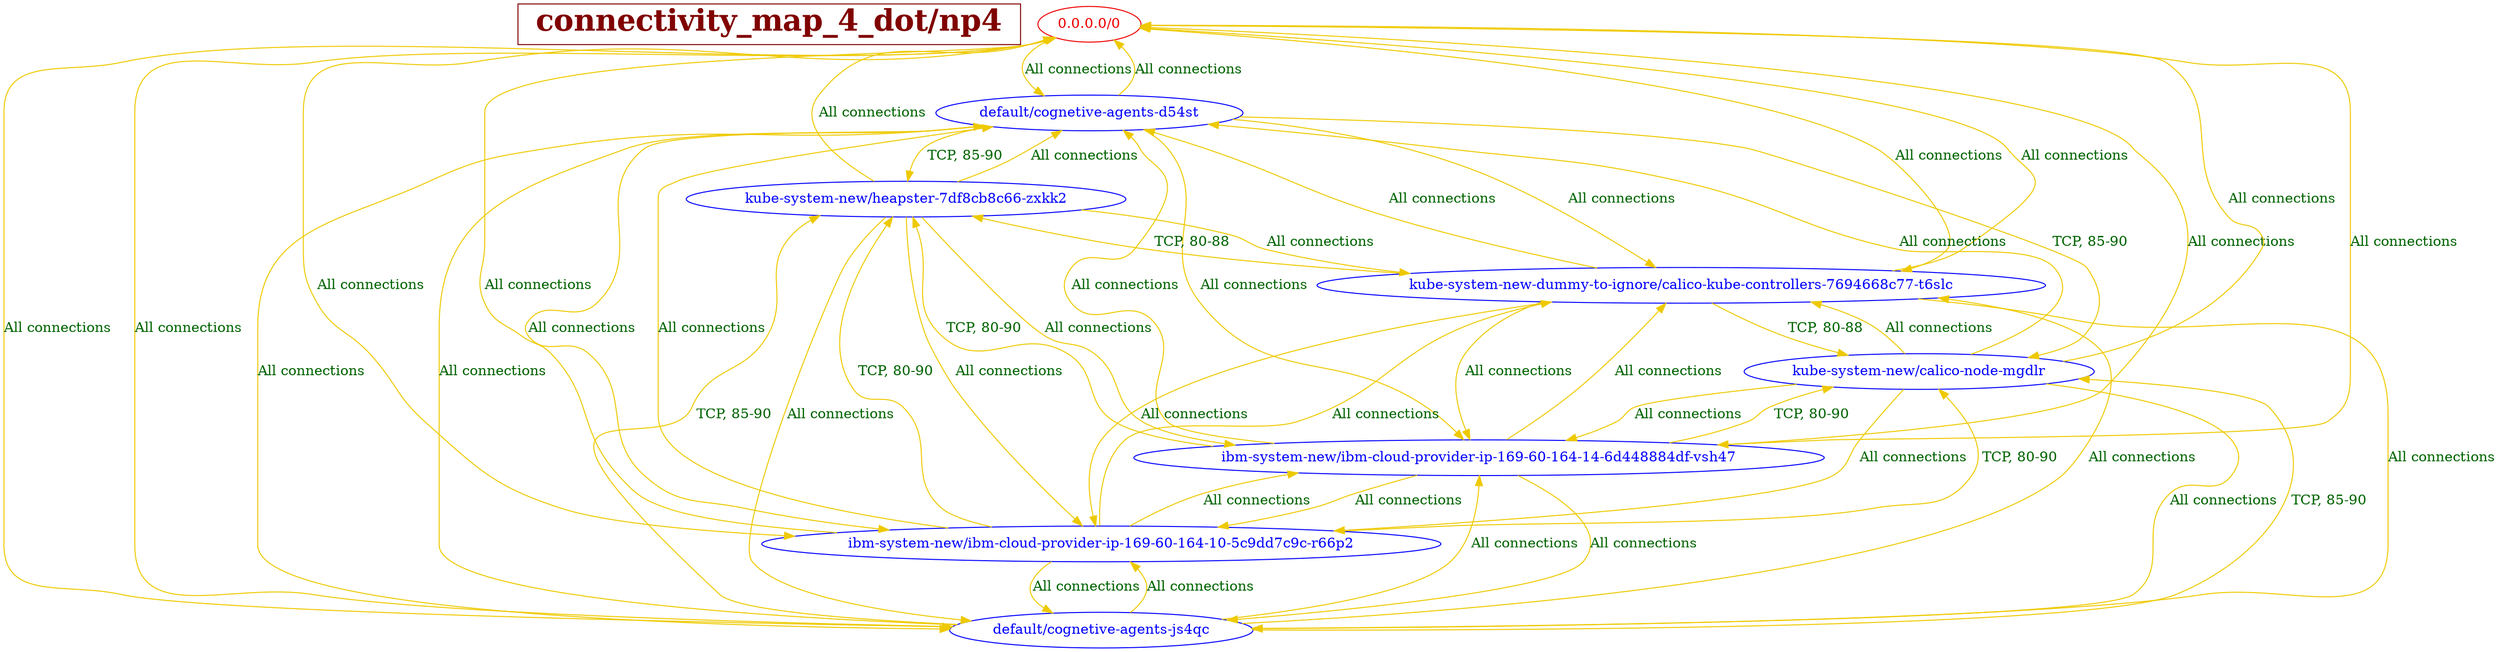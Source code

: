 // The Connectivity Graph of np4
digraph np4 {
	HEADER [shape="box" label=< <B>connectivity_map_4_dot/np4</B> > fontsize=30 color=webmaroon fontcolor=webmaroon];
	"0.0.0.0/0" [label="0.0.0.0/0" color="red2" fontcolor="red2"]
	"default/cognetive-agents-d54st" [label="default/cognetive-agents-d54st" color="blue" fontcolor="blue"]
	"default/cognetive-agents-js4qc" [label="default/cognetive-agents-js4qc" color="blue" fontcolor="blue"]
	"ibm-system-new/ibm-cloud-provider-ip-169-60-164-10-5c9dd7c9c-r66p2" [label="ibm-system-new/ibm-cloud-provider-ip-169-60-164-10-5c9dd7c9c-r66p2" color="blue" fontcolor="blue"]
	"ibm-system-new/ibm-cloud-provider-ip-169-60-164-14-6d448884df-vsh47" [label="ibm-system-new/ibm-cloud-provider-ip-169-60-164-14-6d448884df-vsh47" color="blue" fontcolor="blue"]
	"kube-system-new-dummy-to-ignore/calico-kube-controllers-7694668c77-t6slc" [label="kube-system-new-dummy-to-ignore/calico-kube-controllers-7694668c77-t6slc" color="blue" fontcolor="blue"]
	"kube-system-new/calico-node-mgdlr" [label="kube-system-new/calico-node-mgdlr" color="blue" fontcolor="blue"]
	"kube-system-new/heapster-7df8cb8c66-zxkk2" [label="kube-system-new/heapster-7df8cb8c66-zxkk2" color="blue" fontcolor="blue"]
	"0.0.0.0/0" -> "default/cognetive-agents-d54st" [label="All connections" color="gold2" fontcolor="darkgreen"]
	"0.0.0.0/0" -> "default/cognetive-agents-js4qc" [label="All connections" color="gold2" fontcolor="darkgreen"]
	"0.0.0.0/0" -> "ibm-system-new/ibm-cloud-provider-ip-169-60-164-10-5c9dd7c9c-r66p2" [label="All connections" color="gold2" fontcolor="darkgreen"]
	"0.0.0.0/0" -> "ibm-system-new/ibm-cloud-provider-ip-169-60-164-14-6d448884df-vsh47" [label="All connections" color="gold2" fontcolor="darkgreen"]
	"0.0.0.0/0" -> "kube-system-new-dummy-to-ignore/calico-kube-controllers-7694668c77-t6slc" [label="All connections" color="gold2" fontcolor="darkgreen"]
	"default/cognetive-agents-d54st" -> "0.0.0.0/0" [label="All connections" color="gold2" fontcolor="darkgreen"]
	"default/cognetive-agents-d54st" -> "default/cognetive-agents-js4qc" [label="All connections" color="gold2" fontcolor="darkgreen"]
	"default/cognetive-agents-d54st" -> "ibm-system-new/ibm-cloud-provider-ip-169-60-164-10-5c9dd7c9c-r66p2" [label="All connections" color="gold2" fontcolor="darkgreen"]
	"default/cognetive-agents-d54st" -> "ibm-system-new/ibm-cloud-provider-ip-169-60-164-14-6d448884df-vsh47" [label="All connections" color="gold2" fontcolor="darkgreen"]
	"default/cognetive-agents-d54st" -> "kube-system-new-dummy-to-ignore/calico-kube-controllers-7694668c77-t6slc" [label="All connections" color="gold2" fontcolor="darkgreen"]
	"default/cognetive-agents-d54st" -> "kube-system-new/calico-node-mgdlr" [label=" TCP, 85-90" color="gold2" fontcolor="darkgreen"]
	"default/cognetive-agents-d54st" -> "kube-system-new/heapster-7df8cb8c66-zxkk2" [label=" TCP, 85-90" color="gold2" fontcolor="darkgreen"]
	"default/cognetive-agents-js4qc" -> "0.0.0.0/0" [label="All connections" color="gold2" fontcolor="darkgreen"]
	"default/cognetive-agents-js4qc" -> "default/cognetive-agents-d54st" [label="All connections" color="gold2" fontcolor="darkgreen"]
	"default/cognetive-agents-js4qc" -> "ibm-system-new/ibm-cloud-provider-ip-169-60-164-10-5c9dd7c9c-r66p2" [label="All connections" color="gold2" fontcolor="darkgreen"]
	"default/cognetive-agents-js4qc" -> "ibm-system-new/ibm-cloud-provider-ip-169-60-164-14-6d448884df-vsh47" [label="All connections" color="gold2" fontcolor="darkgreen"]
	"default/cognetive-agents-js4qc" -> "kube-system-new-dummy-to-ignore/calico-kube-controllers-7694668c77-t6slc" [label="All connections" color="gold2" fontcolor="darkgreen"]
	"default/cognetive-agents-js4qc" -> "kube-system-new/calico-node-mgdlr" [label=" TCP, 85-90" color="gold2" fontcolor="darkgreen"]
	"default/cognetive-agents-js4qc" -> "kube-system-new/heapster-7df8cb8c66-zxkk2" [label=" TCP, 85-90" color="gold2" fontcolor="darkgreen"]
	"ibm-system-new/ibm-cloud-provider-ip-169-60-164-10-5c9dd7c9c-r66p2" -> "0.0.0.0/0" [label="All connections" color="gold2" fontcolor="darkgreen"]
	"ibm-system-new/ibm-cloud-provider-ip-169-60-164-10-5c9dd7c9c-r66p2" -> "default/cognetive-agents-d54st" [label="All connections" color="gold2" fontcolor="darkgreen"]
	"ibm-system-new/ibm-cloud-provider-ip-169-60-164-10-5c9dd7c9c-r66p2" -> "default/cognetive-agents-js4qc" [label="All connections" color="gold2" fontcolor="darkgreen"]
	"ibm-system-new/ibm-cloud-provider-ip-169-60-164-10-5c9dd7c9c-r66p2" -> "ibm-system-new/ibm-cloud-provider-ip-169-60-164-14-6d448884df-vsh47" [label="All connections" color="gold2" fontcolor="darkgreen"]
	"ibm-system-new/ibm-cloud-provider-ip-169-60-164-10-5c9dd7c9c-r66p2" -> "kube-system-new-dummy-to-ignore/calico-kube-controllers-7694668c77-t6slc" [label="All connections" color="gold2" fontcolor="darkgreen"]
	"ibm-system-new/ibm-cloud-provider-ip-169-60-164-10-5c9dd7c9c-r66p2" -> "kube-system-new/calico-node-mgdlr" [label=" TCP, 80-90" color="gold2" fontcolor="darkgreen"]
	"ibm-system-new/ibm-cloud-provider-ip-169-60-164-10-5c9dd7c9c-r66p2" -> "kube-system-new/heapster-7df8cb8c66-zxkk2" [label=" TCP, 80-90" color="gold2" fontcolor="darkgreen"]
	"ibm-system-new/ibm-cloud-provider-ip-169-60-164-14-6d448884df-vsh47" -> "0.0.0.0/0" [label="All connections" color="gold2" fontcolor="darkgreen"]
	"ibm-system-new/ibm-cloud-provider-ip-169-60-164-14-6d448884df-vsh47" -> "default/cognetive-agents-d54st" [label="All connections" color="gold2" fontcolor="darkgreen"]
	"ibm-system-new/ibm-cloud-provider-ip-169-60-164-14-6d448884df-vsh47" -> "default/cognetive-agents-js4qc" [label="All connections" color="gold2" fontcolor="darkgreen"]
	"ibm-system-new/ibm-cloud-provider-ip-169-60-164-14-6d448884df-vsh47" -> "ibm-system-new/ibm-cloud-provider-ip-169-60-164-10-5c9dd7c9c-r66p2" [label="All connections" color="gold2" fontcolor="darkgreen"]
	"ibm-system-new/ibm-cloud-provider-ip-169-60-164-14-6d448884df-vsh47" -> "kube-system-new-dummy-to-ignore/calico-kube-controllers-7694668c77-t6slc" [label="All connections" color="gold2" fontcolor="darkgreen"]
	"ibm-system-new/ibm-cloud-provider-ip-169-60-164-14-6d448884df-vsh47" -> "kube-system-new/calico-node-mgdlr" [label=" TCP, 80-90" color="gold2" fontcolor="darkgreen"]
	"ibm-system-new/ibm-cloud-provider-ip-169-60-164-14-6d448884df-vsh47" -> "kube-system-new/heapster-7df8cb8c66-zxkk2" [label=" TCP, 80-90" color="gold2" fontcolor="darkgreen"]
	"kube-system-new-dummy-to-ignore/calico-kube-controllers-7694668c77-t6slc" -> "0.0.0.0/0" [label="All connections" color="gold2" fontcolor="darkgreen"]
	"kube-system-new-dummy-to-ignore/calico-kube-controllers-7694668c77-t6slc" -> "default/cognetive-agents-d54st" [label="All connections" color="gold2" fontcolor="darkgreen"]
	"kube-system-new-dummy-to-ignore/calico-kube-controllers-7694668c77-t6slc" -> "default/cognetive-agents-js4qc" [label="All connections" color="gold2" fontcolor="darkgreen"]
	"kube-system-new-dummy-to-ignore/calico-kube-controllers-7694668c77-t6slc" -> "ibm-system-new/ibm-cloud-provider-ip-169-60-164-10-5c9dd7c9c-r66p2" [label="All connections" color="gold2" fontcolor="darkgreen"]
	"kube-system-new-dummy-to-ignore/calico-kube-controllers-7694668c77-t6slc" -> "ibm-system-new/ibm-cloud-provider-ip-169-60-164-14-6d448884df-vsh47" [label="All connections" color="gold2" fontcolor="darkgreen"]
	"kube-system-new-dummy-to-ignore/calico-kube-controllers-7694668c77-t6slc" -> "kube-system-new/calico-node-mgdlr" [label=" TCP, 80-88" color="gold2" fontcolor="darkgreen"]
	"kube-system-new-dummy-to-ignore/calico-kube-controllers-7694668c77-t6slc" -> "kube-system-new/heapster-7df8cb8c66-zxkk2" [label=" TCP, 80-88" color="gold2" fontcolor="darkgreen"]
	"kube-system-new/calico-node-mgdlr" -> "0.0.0.0/0" [label="All connections" color="gold2" fontcolor="darkgreen"]
	"kube-system-new/calico-node-mgdlr" -> "default/cognetive-agents-d54st" [label="All connections" color="gold2" fontcolor="darkgreen"]
	"kube-system-new/calico-node-mgdlr" -> "default/cognetive-agents-js4qc" [label="All connections" color="gold2" fontcolor="darkgreen"]
	"kube-system-new/calico-node-mgdlr" -> "ibm-system-new/ibm-cloud-provider-ip-169-60-164-10-5c9dd7c9c-r66p2" [label="All connections" color="gold2" fontcolor="darkgreen"]
	"kube-system-new/calico-node-mgdlr" -> "ibm-system-new/ibm-cloud-provider-ip-169-60-164-14-6d448884df-vsh47" [label="All connections" color="gold2" fontcolor="darkgreen"]
	"kube-system-new/calico-node-mgdlr" -> "kube-system-new-dummy-to-ignore/calico-kube-controllers-7694668c77-t6slc" [label="All connections" color="gold2" fontcolor="darkgreen"]
	"kube-system-new/heapster-7df8cb8c66-zxkk2" -> "0.0.0.0/0" [label="All connections" color="gold2" fontcolor="darkgreen"]
	"kube-system-new/heapster-7df8cb8c66-zxkk2" -> "default/cognetive-agents-d54st" [label="All connections" color="gold2" fontcolor="darkgreen"]
	"kube-system-new/heapster-7df8cb8c66-zxkk2" -> "default/cognetive-agents-js4qc" [label="All connections" color="gold2" fontcolor="darkgreen"]
	"kube-system-new/heapster-7df8cb8c66-zxkk2" -> "ibm-system-new/ibm-cloud-provider-ip-169-60-164-10-5c9dd7c9c-r66p2" [label="All connections" color="gold2" fontcolor="darkgreen"]
	"kube-system-new/heapster-7df8cb8c66-zxkk2" -> "ibm-system-new/ibm-cloud-provider-ip-169-60-164-14-6d448884df-vsh47" [label="All connections" color="gold2" fontcolor="darkgreen"]
	"kube-system-new/heapster-7df8cb8c66-zxkk2" -> "kube-system-new-dummy-to-ignore/calico-kube-controllers-7694668c77-t6slc" [label="All connections" color="gold2" fontcolor="darkgreen"]
}


// The Connectivity Graph of np3
digraph np3 {
	HEADER [shape="box" label=< <B>connectivity_map_4_dot/np3</B> > fontsize=30 color=webmaroon fontcolor=webmaroon];
	"0.0.0.0/0" [label="0.0.0.0/0" color="red2" fontcolor="red2"]
	"default/cognetive-agents-d54st" [label="default/cognetive-agents-d54st" color="blue" fontcolor="blue"]
	"default/cognetive-agents-js4qc" [label="default/cognetive-agents-js4qc" color="blue" fontcolor="blue"]
	"ibm-system-new/ibm-cloud-provider-ip-169-60-164-10-5c9dd7c9c-r66p2" [label="ibm-system-new/ibm-cloud-provider-ip-169-60-164-10-5c9dd7c9c-r66p2" color="blue" fontcolor="blue"]
	"ibm-system-new/ibm-cloud-provider-ip-169-60-164-14-6d448884df-vsh47" [label="ibm-system-new/ibm-cloud-provider-ip-169-60-164-14-6d448884df-vsh47" color="blue" fontcolor="blue"]
	"kube-system-new-dummy-to-ignore/calico-kube-controllers-7694668c77-t6slc" [label="kube-system-new-dummy-to-ignore/calico-kube-controllers-7694668c77-t6slc" color="blue" fontcolor="blue"]
	"kube-system-new/calico-node-mgdlr" [label="kube-system-new/calico-node-mgdlr" color="blue" fontcolor="blue"]
	"kube-system-new/heapster-7df8cb8c66-zxkk2" [label="kube-system-new/heapster-7df8cb8c66-zxkk2" color="blue" fontcolor="blue"]
	"0.0.0.0/0" -> "default/cognetive-agents-d54st" [label="All connections" color="gold2" fontcolor="darkgreen"]
	"0.0.0.0/0" -> "default/cognetive-agents-js4qc" [label="All connections" color="gold2" fontcolor="darkgreen"]
	"0.0.0.0/0" -> "ibm-system-new/ibm-cloud-provider-ip-169-60-164-10-5c9dd7c9c-r66p2" [label="All connections" color="gold2" fontcolor="darkgreen"]
	"0.0.0.0/0" -> "ibm-system-new/ibm-cloud-provider-ip-169-60-164-14-6d448884df-vsh47" [label="All connections" color="gold2" fontcolor="darkgreen"]
	"0.0.0.0/0" -> "kube-system-new-dummy-to-ignore/calico-kube-controllers-7694668c77-t6slc" [label="All connections" color="gold2" fontcolor="darkgreen"]
	"default/cognetive-agents-d54st" -> "0.0.0.0/0" [label="All connections" color="gold2" fontcolor="darkgreen"]
	"default/cognetive-agents-d54st" -> "default/cognetive-agents-js4qc" [label="All connections" color="gold2" fontcolor="darkgreen"]
	"default/cognetive-agents-d54st" -> "ibm-system-new/ibm-cloud-provider-ip-169-60-164-10-5c9dd7c9c-r66p2" [label="All connections" color="gold2" fontcolor="darkgreen"]
	"default/cognetive-agents-d54st" -> "ibm-system-new/ibm-cloud-provider-ip-169-60-164-14-6d448884df-vsh47" [label="All connections" color="gold2" fontcolor="darkgreen"]
	"default/cognetive-agents-d54st" -> "kube-system-new-dummy-to-ignore/calico-kube-controllers-7694668c77-t6slc" [label="All connections" color="gold2" fontcolor="darkgreen"]
	"default/cognetive-agents-d54st" -> "kube-system-new/calico-node-mgdlr" [label=" TCP, 85-90" color="gold2" fontcolor="darkgreen"]
	"default/cognetive-agents-d54st" -> "kube-system-new/heapster-7df8cb8c66-zxkk2" [label=" TCP, 85-90" color="gold2" fontcolor="darkgreen"]
	"default/cognetive-agents-js4qc" -> "0.0.0.0/0" [label="All connections" color="gold2" fontcolor="darkgreen"]
	"default/cognetive-agents-js4qc" -> "default/cognetive-agents-d54st" [label="All connections" color="gold2" fontcolor="darkgreen"]
	"default/cognetive-agents-js4qc" -> "ibm-system-new/ibm-cloud-provider-ip-169-60-164-10-5c9dd7c9c-r66p2" [label="All connections" color="gold2" fontcolor="darkgreen"]
	"default/cognetive-agents-js4qc" -> "ibm-system-new/ibm-cloud-provider-ip-169-60-164-14-6d448884df-vsh47" [label="All connections" color="gold2" fontcolor="darkgreen"]
	"default/cognetive-agents-js4qc" -> "kube-system-new-dummy-to-ignore/calico-kube-controllers-7694668c77-t6slc" [label="All connections" color="gold2" fontcolor="darkgreen"]
	"default/cognetive-agents-js4qc" -> "kube-system-new/calico-node-mgdlr" [label=" TCP, 85-90" color="gold2" fontcolor="darkgreen"]
	"default/cognetive-agents-js4qc" -> "kube-system-new/heapster-7df8cb8c66-zxkk2" [label=" TCP, 85-90" color="gold2" fontcolor="darkgreen"]
	"ibm-system-new/ibm-cloud-provider-ip-169-60-164-10-5c9dd7c9c-r66p2" -> "0.0.0.0/0" [label="All connections" color="gold2" fontcolor="darkgreen"]
	"ibm-system-new/ibm-cloud-provider-ip-169-60-164-10-5c9dd7c9c-r66p2" -> "default/cognetive-agents-d54st" [label="All connections" color="gold2" fontcolor="darkgreen"]
	"ibm-system-new/ibm-cloud-provider-ip-169-60-164-10-5c9dd7c9c-r66p2" -> "default/cognetive-agents-js4qc" [label="All connections" color="gold2" fontcolor="darkgreen"]
	"ibm-system-new/ibm-cloud-provider-ip-169-60-164-10-5c9dd7c9c-r66p2" -> "ibm-system-new/ibm-cloud-provider-ip-169-60-164-14-6d448884df-vsh47" [label="All connections" color="gold2" fontcolor="darkgreen"]
	"ibm-system-new/ibm-cloud-provider-ip-169-60-164-10-5c9dd7c9c-r66p2" -> "kube-system-new-dummy-to-ignore/calico-kube-controllers-7694668c77-t6slc" [label="All connections" color="gold2" fontcolor="darkgreen"]
	"ibm-system-new/ibm-cloud-provider-ip-169-60-164-14-6d448884df-vsh47" -> "0.0.0.0/0" [label="All connections" color="gold2" fontcolor="darkgreen"]
	"ibm-system-new/ibm-cloud-provider-ip-169-60-164-14-6d448884df-vsh47" -> "default/cognetive-agents-d54st" [label="All connections" color="gold2" fontcolor="darkgreen"]
	"ibm-system-new/ibm-cloud-provider-ip-169-60-164-14-6d448884df-vsh47" -> "default/cognetive-agents-js4qc" [label="All connections" color="gold2" fontcolor="darkgreen"]
	"ibm-system-new/ibm-cloud-provider-ip-169-60-164-14-6d448884df-vsh47" -> "ibm-system-new/ibm-cloud-provider-ip-169-60-164-10-5c9dd7c9c-r66p2" [label="All connections" color="gold2" fontcolor="darkgreen"]
	"ibm-system-new/ibm-cloud-provider-ip-169-60-164-14-6d448884df-vsh47" -> "kube-system-new-dummy-to-ignore/calico-kube-controllers-7694668c77-t6slc" [label="All connections" color="gold2" fontcolor="darkgreen"]
	"kube-system-new-dummy-to-ignore/calico-kube-controllers-7694668c77-t6slc" -> "0.0.0.0/0" [label="All connections" color="gold2" fontcolor="darkgreen"]
	"kube-system-new-dummy-to-ignore/calico-kube-controllers-7694668c77-t6slc" -> "default/cognetive-agents-d54st" [label="All connections" color="gold2" fontcolor="darkgreen"]
	"kube-system-new-dummy-to-ignore/calico-kube-controllers-7694668c77-t6slc" -> "default/cognetive-agents-js4qc" [label="All connections" color="gold2" fontcolor="darkgreen"]
	"kube-system-new-dummy-to-ignore/calico-kube-controllers-7694668c77-t6slc" -> "ibm-system-new/ibm-cloud-provider-ip-169-60-164-10-5c9dd7c9c-r66p2" [label="All connections" color="gold2" fontcolor="darkgreen"]
	"kube-system-new-dummy-to-ignore/calico-kube-controllers-7694668c77-t6slc" -> "ibm-system-new/ibm-cloud-provider-ip-169-60-164-14-6d448884df-vsh47" [label="All connections" color="gold2" fontcolor="darkgreen"]
	"kube-system-new/calico-node-mgdlr" -> "0.0.0.0/0" [label="All connections" color="gold2" fontcolor="darkgreen"]
	"kube-system-new/calico-node-mgdlr" -> "default/cognetive-agents-d54st" [label="All connections" color="gold2" fontcolor="darkgreen"]
	"kube-system-new/calico-node-mgdlr" -> "default/cognetive-agents-js4qc" [label="All connections" color="gold2" fontcolor="darkgreen"]
	"kube-system-new/calico-node-mgdlr" -> "ibm-system-new/ibm-cloud-provider-ip-169-60-164-10-5c9dd7c9c-r66p2" [label="All connections" color="gold2" fontcolor="darkgreen"]
	"kube-system-new/calico-node-mgdlr" -> "ibm-system-new/ibm-cloud-provider-ip-169-60-164-14-6d448884df-vsh47" [label="All connections" color="gold2" fontcolor="darkgreen"]
	"kube-system-new/calico-node-mgdlr" -> "kube-system-new-dummy-to-ignore/calico-kube-controllers-7694668c77-t6slc" [label="All connections" color="gold2" fontcolor="darkgreen"]
	"kube-system-new/heapster-7df8cb8c66-zxkk2" -> "0.0.0.0/0" [label="All connections" color="gold2" fontcolor="darkgreen"]
	"kube-system-new/heapster-7df8cb8c66-zxkk2" -> "default/cognetive-agents-d54st" [label="All connections" color="gold2" fontcolor="darkgreen"]
	"kube-system-new/heapster-7df8cb8c66-zxkk2" -> "default/cognetive-agents-js4qc" [label="All connections" color="gold2" fontcolor="darkgreen"]
	"kube-system-new/heapster-7df8cb8c66-zxkk2" -> "ibm-system-new/ibm-cloud-provider-ip-169-60-164-10-5c9dd7c9c-r66p2" [label="All connections" color="gold2" fontcolor="darkgreen"]
	"kube-system-new/heapster-7df8cb8c66-zxkk2" -> "ibm-system-new/ibm-cloud-provider-ip-169-60-164-14-6d448884df-vsh47" [label="All connections" color="gold2" fontcolor="darkgreen"]
	"kube-system-new/heapster-7df8cb8c66-zxkk2" -> "kube-system-new-dummy-to-ignore/calico-kube-controllers-7694668c77-t6slc" [label="All connections" color="gold2" fontcolor="darkgreen"]
}



